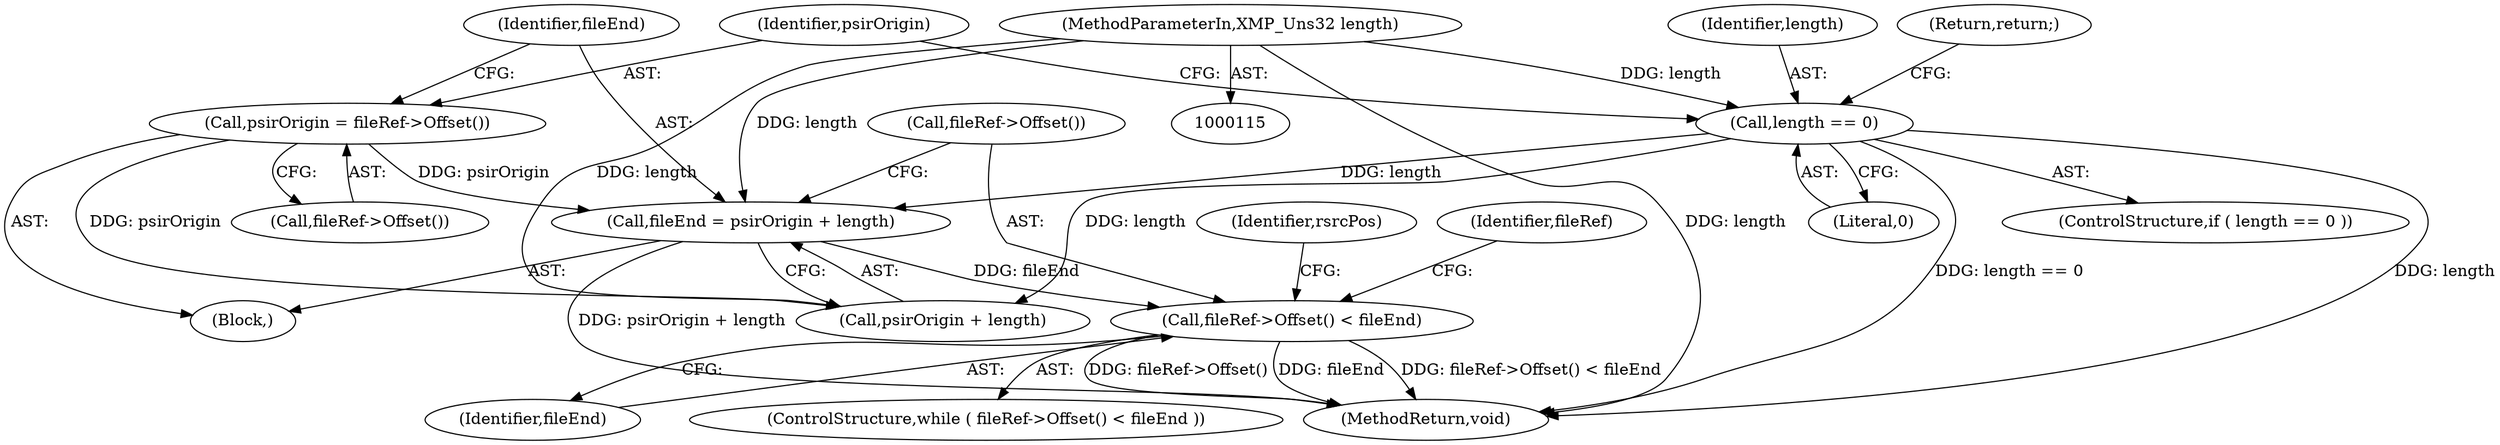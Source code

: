 digraph "0_exempi_6cbd34025e5fd3ba47b29b602096e456507ce83b@integer" {
"1000139" [label="(Call,fileEnd = psirOrigin + length)"];
"1000135" [label="(Call,psirOrigin = fileRef->Offset())"];
"1000130" [label="(Call,length == 0)"];
"1000117" [label="(MethodParameterIn,XMP_Uns32 length)"];
"1000146" [label="(Call,fileRef->Offset() < fileEnd)"];
"1000135" [label="(Call,psirOrigin = fileRef->Offset())"];
"1000148" [label="(Identifier,fileEnd)"];
"1000117" [label="(MethodParameterIn,XMP_Uns32 length)"];
"1000139" [label="(Call,fileEnd = psirOrigin + length)"];
"1000237" [label="(Identifier,rsrcPos)"];
"1000140" [label="(Identifier,fileEnd)"];
"1000354" [label="(MethodReturn,void)"];
"1000145" [label="(ControlStructure,while ( fileRef->Offset() < fileEnd ))"];
"1000131" [label="(Identifier,length)"];
"1000153" [label="(Identifier,fileRef)"];
"1000137" [label="(Call,fileRef->Offset())"];
"1000132" [label="(Literal,0)"];
"1000118" [label="(Block,)"];
"1000146" [label="(Call,fileRef->Offset() < fileEnd)"];
"1000141" [label="(Call,psirOrigin + length)"];
"1000133" [label="(Return,return;)"];
"1000130" [label="(Call,length == 0)"];
"1000147" [label="(Call,fileRef->Offset())"];
"1000136" [label="(Identifier,psirOrigin)"];
"1000129" [label="(ControlStructure,if ( length == 0 ))"];
"1000139" -> "1000118"  [label="AST: "];
"1000139" -> "1000141"  [label="CFG: "];
"1000140" -> "1000139"  [label="AST: "];
"1000141" -> "1000139"  [label="AST: "];
"1000147" -> "1000139"  [label="CFG: "];
"1000139" -> "1000354"  [label="DDG: psirOrigin + length"];
"1000135" -> "1000139"  [label="DDG: psirOrigin"];
"1000130" -> "1000139"  [label="DDG: length"];
"1000117" -> "1000139"  [label="DDG: length"];
"1000139" -> "1000146"  [label="DDG: fileEnd"];
"1000135" -> "1000118"  [label="AST: "];
"1000135" -> "1000137"  [label="CFG: "];
"1000136" -> "1000135"  [label="AST: "];
"1000137" -> "1000135"  [label="AST: "];
"1000140" -> "1000135"  [label="CFG: "];
"1000135" -> "1000141"  [label="DDG: psirOrigin"];
"1000130" -> "1000129"  [label="AST: "];
"1000130" -> "1000132"  [label="CFG: "];
"1000131" -> "1000130"  [label="AST: "];
"1000132" -> "1000130"  [label="AST: "];
"1000133" -> "1000130"  [label="CFG: "];
"1000136" -> "1000130"  [label="CFG: "];
"1000130" -> "1000354"  [label="DDG: length == 0"];
"1000130" -> "1000354"  [label="DDG: length"];
"1000117" -> "1000130"  [label="DDG: length"];
"1000130" -> "1000141"  [label="DDG: length"];
"1000117" -> "1000115"  [label="AST: "];
"1000117" -> "1000354"  [label="DDG: length"];
"1000117" -> "1000141"  [label="DDG: length"];
"1000146" -> "1000145"  [label="AST: "];
"1000146" -> "1000148"  [label="CFG: "];
"1000147" -> "1000146"  [label="AST: "];
"1000148" -> "1000146"  [label="AST: "];
"1000153" -> "1000146"  [label="CFG: "];
"1000237" -> "1000146"  [label="CFG: "];
"1000146" -> "1000354"  [label="DDG: fileEnd"];
"1000146" -> "1000354"  [label="DDG: fileRef->Offset() < fileEnd"];
"1000146" -> "1000354"  [label="DDG: fileRef->Offset()"];
}
